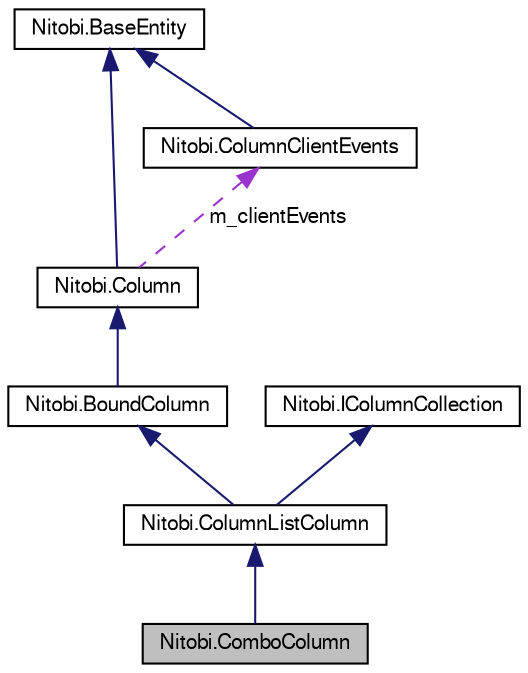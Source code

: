 digraph G
{
  bgcolor="transparent";
  edge [fontname="FreeSans",fontsize=10,labelfontname="FreeSans",labelfontsize=10];
  node [fontname="FreeSans",fontsize=10,shape=record];
  Node1 [label="Nitobi.ComboColumn",height=0.2,width=0.4,color="black", fillcolor="grey75", style="filled" fontcolor="black"];
  Node2 -> Node1 [dir=back,color="midnightblue",fontsize=10,style="solid",fontname="FreeSans"];
  Node2 [label="Nitobi.ColumnListColumn",height=0.2,width=0.4,color="black",URL="$class_nitobi_1_1_column_list_column.html"];
  Node3 -> Node2 [dir=back,color="midnightblue",fontsize=10,style="solid",fontname="FreeSans"];
  Node3 [label="Nitobi.BoundColumn",height=0.2,width=0.4,color="black",URL="$class_nitobi_1_1_bound_column.html"];
  Node4 -> Node3 [dir=back,color="midnightblue",fontsize=10,style="solid",fontname="FreeSans"];
  Node4 [label="Nitobi.Column",height=0.2,width=0.4,color="black",URL="$class_nitobi_1_1_column.html"];
  Node5 -> Node4 [dir=back,color="midnightblue",fontsize=10,style="solid",fontname="FreeSans"];
  Node5 [label="Nitobi.BaseEntity",height=0.2,width=0.4,color="black",URL="$class_nitobi_1_1_base_entity.html"];
  Node6 -> Node4 [dir=back,color="darkorchid3",fontsize=10,style="dashed",label="m_clientEvents",fontname="FreeSans"];
  Node6 [label="Nitobi.ColumnClientEvents",height=0.2,width=0.4,color="black",URL="$class_nitobi_1_1_column_client_events.html"];
  Node5 -> Node6 [dir=back,color="midnightblue",fontsize=10,style="solid",fontname="FreeSans"];
  Node7 -> Node2 [dir=back,color="midnightblue",fontsize=10,style="solid",fontname="FreeSans"];
  Node7 [label="Nitobi.IColumnCollection",height=0.2,width=0.4,color="black",URL="$interface_nitobi_1_1_i_column_collection.html"];
}
